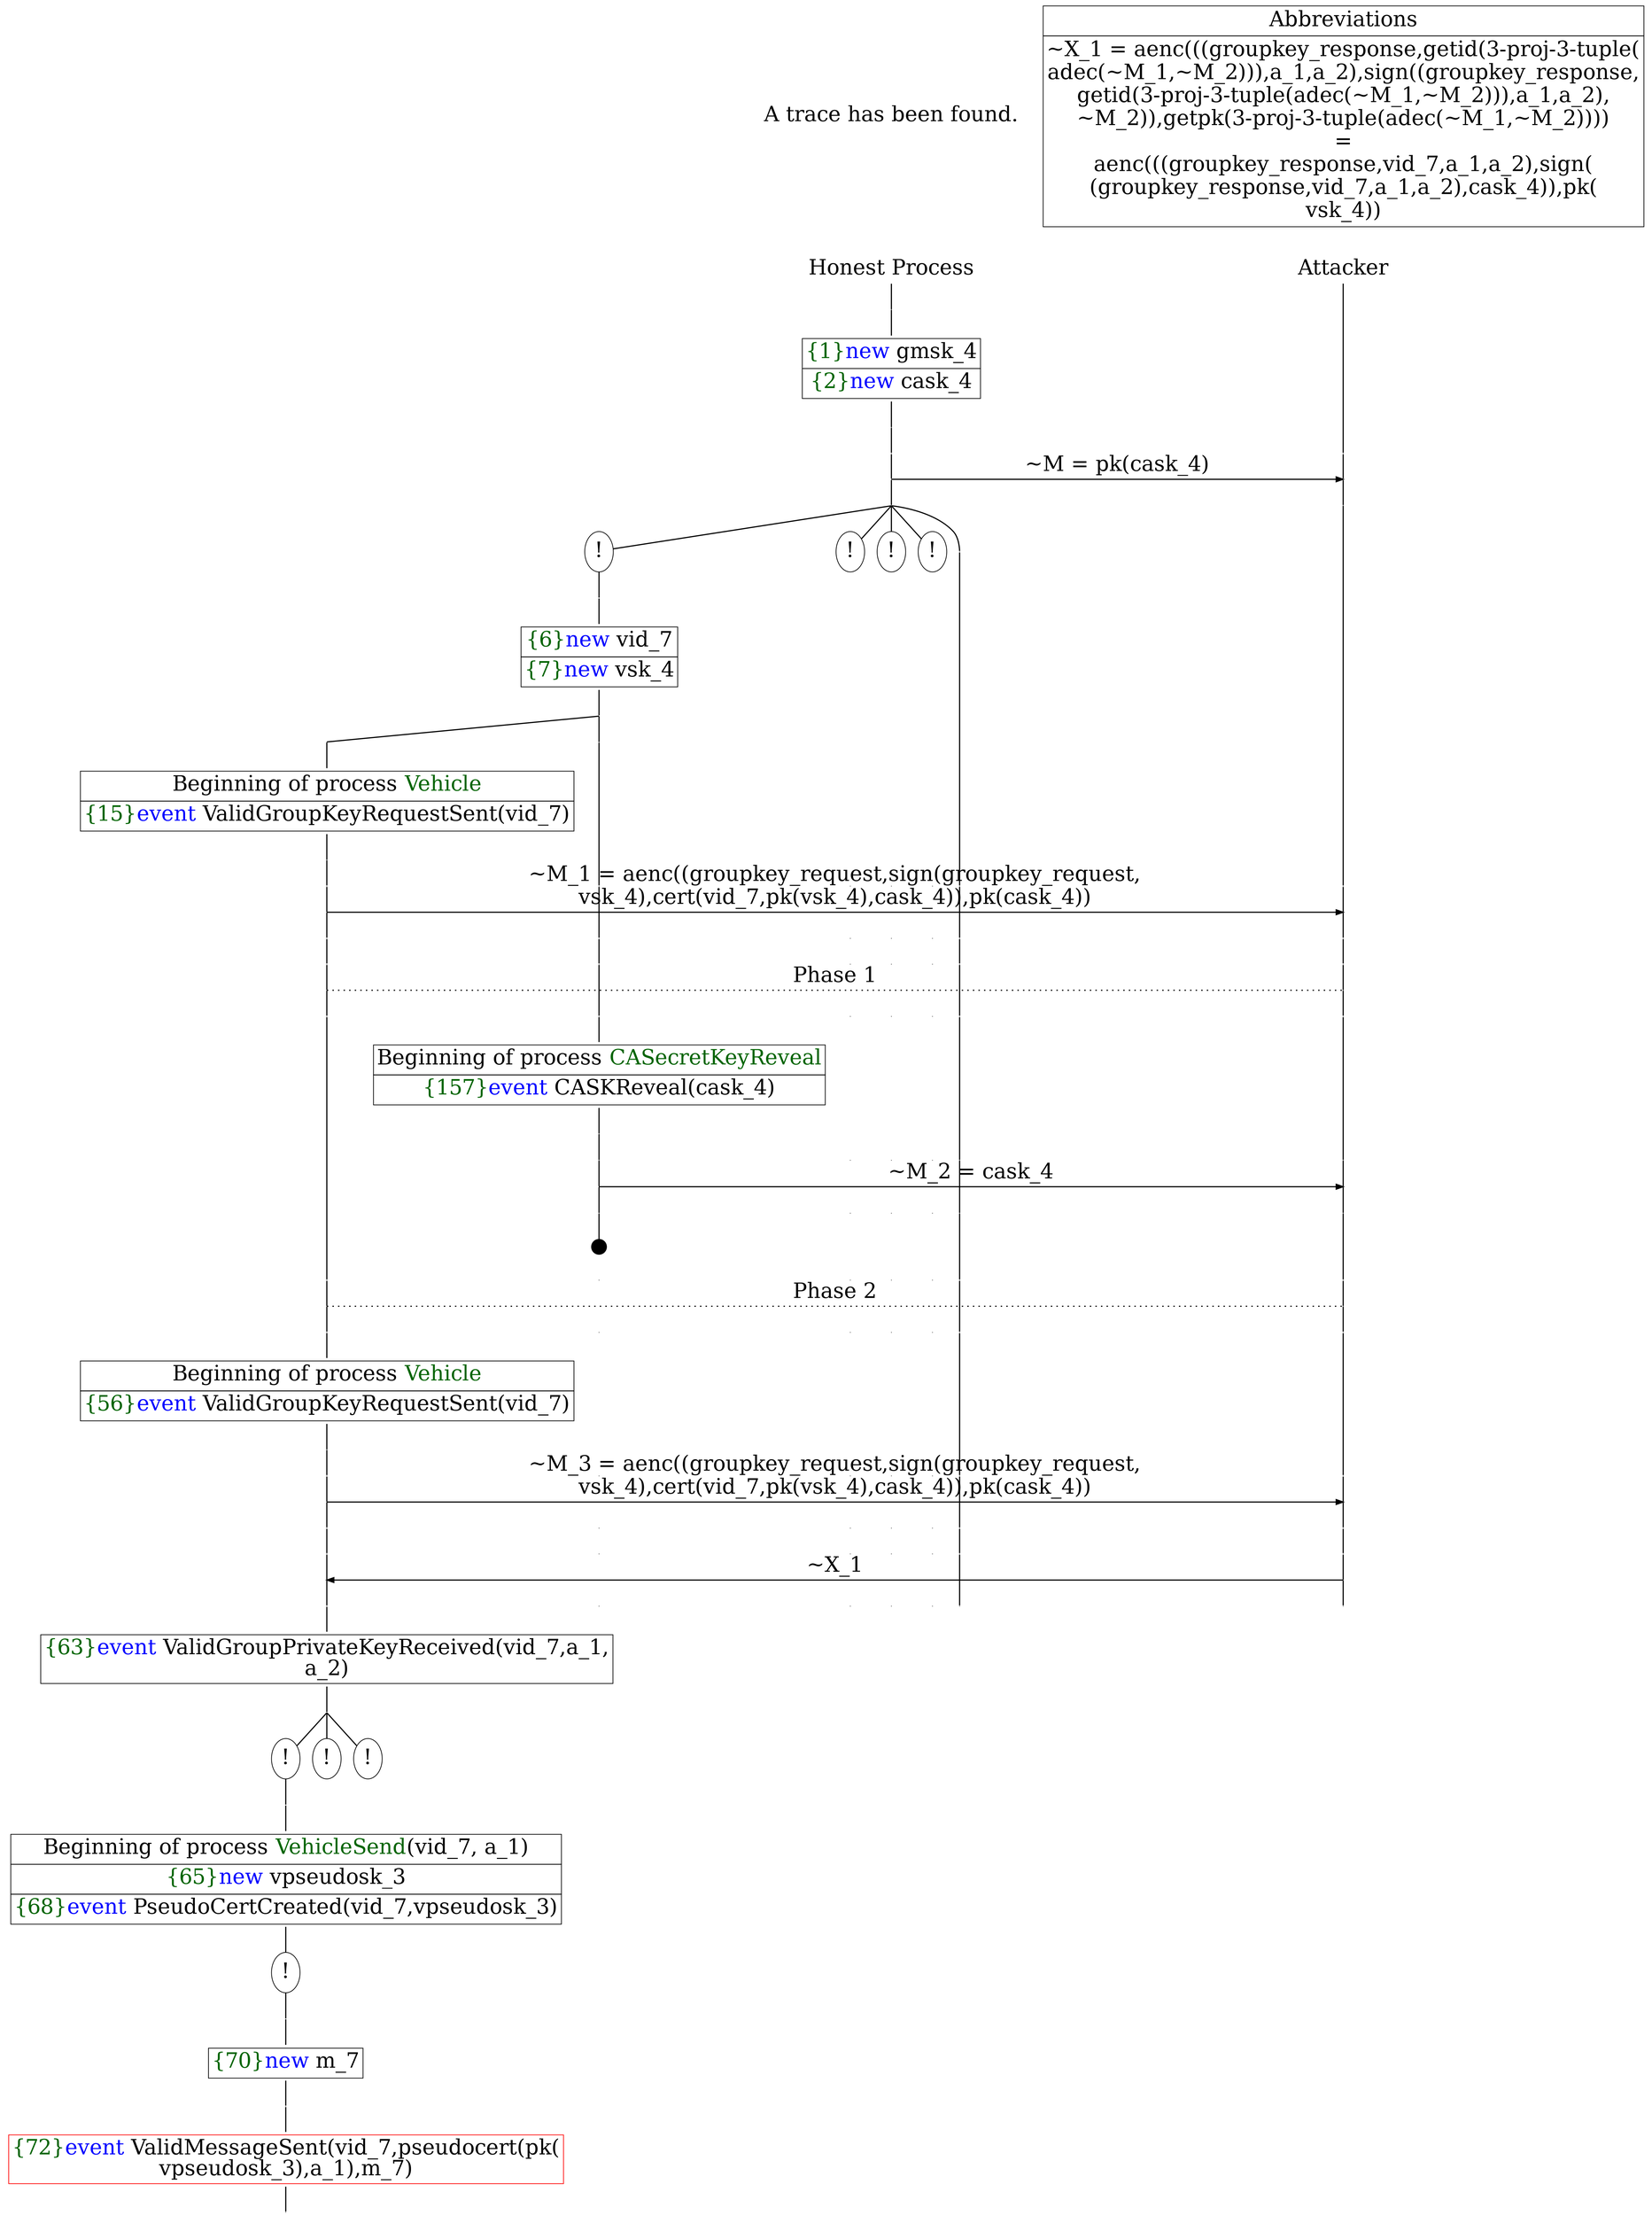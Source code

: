 digraph {
graph [ordering = out]
edge [arrowhead = none, penwidth = 1.6, fontsize = 30]
node [shape = point, width = 0, height = 0, fontsize = 30]
Trace [label = <A trace has been found.<br/>
>, shape = plaintext]
P0__0 [label = "Honest Process", shape = plaintext]
P__0 [label = "Attacker", shape = plaintext]
Trace -> P0__0 [label = "", style = invisible, weight = 100]{rank = same; P0__0 P__0}
P0__0 -> P0__1 [label = <>, weight = 100]
P0__1 -> P0__2 [label = <>, weight = 100]
P0__2 [shape = plaintext, label = <<TABLE BORDER="0" CELLBORDER="1" CELLSPACING="0" CELLPADDING="4"> <TR><TD><FONT COLOR="darkgreen">{1}</FONT><FONT COLOR="blue">new </FONT>gmsk_4</TD></TR><TR><TD><FONT COLOR="darkgreen">{2}</FONT><FONT COLOR="blue">new </FONT>cask_4</TD></TR></TABLE>>]
P0__2 -> P0__3 [label = <>, weight = 100]
P0__3 -> P0__4 [label = <>, weight = 100]
P__0 -> P__1 [label = <>, weight = 100]
{rank = same; P__1 P0__4}
P0__4 -> P0__5 [label = <>, weight = 100]
P__1 -> P__2 [label = <>, weight = 100]
{rank = same; P__2 P0__5}
P0__5 -> P__2 [label = <~M = pk(cask_4)>, arrowhead = normal]
P0__5 -> P0__6 [label = <>, weight = 100]
P__2 -> P__3 [label = <>, weight = 100]
{rank = same; P__3 P0__6}
/*RPar */
P0__6 -> P0_4__6 [label = <>]
P0__6 -> P0_3__6 [label = <>]
P0__6 -> P0_2__6 [label = <>]
P0__6 -> P0_1__6 [label = <>]
P0__6 -> P0_0__6 [label = <>]
P0__6 [label = "", fixedsize = false, width = 0, height = 0, shape = none]
{rank = same; P0_0__6 P0_1__6 P0_2__6 P0_3__6 P0_4__6}
P0_1__6 [label = "!", shape = ellipse]
P0_2__6 [label = "!", shape = ellipse]
P0_3__6 [label = "!", shape = ellipse]
P0_4__6 [label = "!", shape = ellipse]
P0_4_0__6 [label = "", fixedsize = false, width = 0, height = 0, shape = none]
P0_4__6 -> P0_4_0__6 [label = <>, weight = 100]
P0_4_0__6 -> P0_4_0__7 [label = <>, weight = 100]
P0_4_0__7 [shape = plaintext, label = <<TABLE BORDER="0" CELLBORDER="1" CELLSPACING="0" CELLPADDING="4"> <TR><TD><FONT COLOR="darkgreen">{6}</FONT><FONT COLOR="blue">new </FONT>vid_7</TD></TR><TR><TD><FONT COLOR="darkgreen">{7}</FONT><FONT COLOR="blue">new </FONT>vsk_4</TD></TR></TABLE>>]
P0_4_0__7 -> P0_4_0__8 [label = <>, weight = 100]
/*RPar */
P0_4_0__8 -> P0_4_0_1__8 [label = <>]
P0_4_0__8 -> P0_4_0_0__8 [label = <>]
P0_4_0__8 [label = "", fixedsize = false, width = 0, height = 0, shape = none]
{rank = same; P0_4_0_0__8 P0_4_0_1__8}
P0_4_0_1__8 -> P0_4_0_1__9 [label = <>, weight = 100]
P0_4_0_1__9 [shape = plaintext, label = <<TABLE BORDER="0" CELLBORDER="1" CELLSPACING="0" CELLPADDING="4"> <TR><TD>Beginning of process <FONT COLOR="darkgreen">Vehicle</FONT></TD></TR><TR><TD><FONT COLOR="darkgreen">{15}</FONT><FONT COLOR="blue">event</FONT> ValidGroupKeyRequestSent(vid_7)</TD></TR></TABLE>>]
P0_4_0_1__9 -> P0_4_0_1__10 [label = <>, weight = 100]
P0_4_0_1__10 -> P0_4_0_1__11 [label = <>, weight = 100]
P0_4_0_0__8 -> P0_4_0_0__9 [label = <>, weight = 100]
P0_3__7 [label = "", style = invisible]
P0_3__6 -> P0_3__7 [label = <>, weight = 100, style = invisible]
P0_2__7 [label = "", style = invisible]
P0_2__6 -> P0_2__7 [label = <>, weight = 100, style = invisible]
P0_1__7 [label = "", style = invisible]
P0_1__6 -> P0_1__7 [label = <>, weight = 100, style = invisible]
P0_0__6 -> P0_0__7 [label = <>, weight = 100]
P__3 -> P__4 [label = <>, weight = 100]
{rank = same; P__4 P0_0__7 P0_1__7 P0_2__7 P0_3__7 P0_4_0_0__9 P0_4_0_1__11}
P0_4_0_1__11 -> P0_4_0_1__12 [label = <>, weight = 100]
P__4 -> P__5 [label = <>, weight = 100]
{rank = same; P__5 P0_4_0_1__12}
P0_4_0_1__12 -> P__5 [label = <~M_1 = aenc((groupkey_request,sign(groupkey_request,<br/>
vsk_4),cert(vid_7,pk(vsk_4),cask_4)),pk(cask_4))>, arrowhead = normal]
P0_4_0_1__12 -> P0_4_0_1__13 [label = <>, weight = 100]
P0_4_0_0__9 -> P0_4_0_0__10 [label = <>, weight = 100]
P0_3__8 [label = "", style = invisible]
P0_3__7 -> P0_3__8 [label = <>, weight = 100, style = invisible]
P0_2__8 [label = "", style = invisible]
P0_2__7 -> P0_2__8 [label = <>, weight = 100, style = invisible]
P0_1__8 [label = "", style = invisible]
P0_1__7 -> P0_1__8 [label = <>, weight = 100, style = invisible]
P0_0__7 -> P0_0__8 [label = <>, weight = 100]
P__5 -> P__6 [label = <>, weight = 100]
{rank = same; P__6 P0_0__8 P0_1__8 P0_2__8 P0_3__8 P0_4_0_0__10 P0_4_0_1__13}
P0_4_0_1__13 -> P0_4_0_1__14 [label = <>, weight = 100]
P0_4_0_0__10 -> P0_4_0_0__11 [label = <>, weight = 100]
P0_3__9 [label = "", style = invisible]
P0_3__8 -> P0_3__9 [label = <>, weight = 100, style = invisible]
P0_2__9 [label = "", style = invisible]
P0_2__8 -> P0_2__9 [label = <>, weight = 100, style = invisible]
P0_1__9 [label = "", style = invisible]
P0_1__8 -> P0_1__9 [label = <>, weight = 100, style = invisible]
P0_0__8 -> P0_0__9 [label = <>, weight = 100]
P__6 -> P__7 [label = <>, weight = 100]
{rank = same; P__7 P0_0__9 P0_1__9 P0_2__9 P0_3__9 P0_4_0_0__11 P0_4_0_1__14}
P0_4_0_1__14 -> P0_4_0_1__15 [label = <>, weight = 100]
P__7 -> P__8 [label = <>, weight = 100]
{rank = same; P__8 P0_4_0_1__15}
P0_4_0_1__15 -> P__8 [label = <Phase 1>, style = dotted]
P0_4_0_1__15 -> P0_4_0_1__16 [label = <>, weight = 100]
P0_4_0_0__11 -> P0_4_0_0__12 [label = <>, weight = 100]
P0_3__10 [label = "", style = invisible]
P0_3__9 -> P0_3__10 [label = <>, weight = 100, style = invisible]
P0_2__10 [label = "", style = invisible]
P0_2__9 -> P0_2__10 [label = <>, weight = 100, style = invisible]
P0_1__10 [label = "", style = invisible]
P0_1__9 -> P0_1__10 [label = <>, weight = 100, style = invisible]
P0_0__9 -> P0_0__10 [label = <>, weight = 100]
P__8 -> P__9 [label = <>, weight = 100]
{rank = same; P__9 P0_0__10 P0_1__10 P0_2__10 P0_3__10 P0_4_0_0__12 P0_4_0_1__16}
P0_4_0_0__12 -> P0_4_0_0__13 [label = <>, weight = 100]
P0_4_0_0__13 [shape = plaintext, label = <<TABLE BORDER="0" CELLBORDER="1" CELLSPACING="0" CELLPADDING="4"> <TR><TD>Beginning of process <FONT COLOR="darkgreen">CASecretKeyReveal</FONT></TD></TR><TR><TD><FONT COLOR="darkgreen">{157}</FONT><FONT COLOR="blue">event</FONT> CASKReveal(cask_4)</TD></TR></TABLE>>]
P0_4_0_0__13 -> P0_4_0_0__14 [label = <>, weight = 100]
P0_4_0_0__14 -> P0_4_0_0__15 [label = <>, weight = 100]
P0_3__11 [label = "", style = invisible]
P0_3__10 -> P0_3__11 [label = <>, weight = 100, style = invisible]
P0_2__11 [label = "", style = invisible]
P0_2__10 -> P0_2__11 [label = <>, weight = 100, style = invisible]
P0_1__11 [label = "", style = invisible]
P0_1__10 -> P0_1__11 [label = <>, weight = 100, style = invisible]
P0_0__10 -> P0_0__11 [label = <>, weight = 100]
P__9 -> P__10 [label = <>, weight = 100]
{rank = same; P__10 P0_0__11 P0_1__11 P0_2__11 P0_3__11 P0_4_0_0__15}
P0_4_0_0__15 -> P0_4_0_0__16 [label = <>, weight = 100]
P__10 -> P__11 [label = <>, weight = 100]
{rank = same; P__11 P0_4_0_0__16}
P0_4_0_0__16 -> P__11 [label = <~M_2 = cask_4>, arrowhead = normal]
P0_4_0_0__16 -> P0_4_0_0__17 [label = <>, weight = 100]
P0_3__12 [label = "", style = invisible]
P0_3__11 -> P0_3__12 [label = <>, weight = 100, style = invisible]
P0_2__12 [label = "", style = invisible]
P0_2__11 -> P0_2__12 [label = <>, weight = 100, style = invisible]
P0_1__12 [label = "", style = invisible]
P0_1__11 -> P0_1__12 [label = <>, weight = 100, style = invisible]
P0_0__11 -> P0_0__12 [label = <>, weight = 100]
P__11 -> P__12 [label = <>, weight = 100]
{rank = same; P__12 P0_0__12 P0_1__12 P0_2__12 P0_3__12 P0_4_0_0__17}
P0_4_0_0__18 [label = "", width = 0.3, height = 0.3]
P0_4_0_0__17 -> P0_4_0_0__18 [label = <>, weight = 100]
P0_4_0_1__16 -> P0_4_0_1__17 [label = <>, weight = 100]
P0_4_0_0__19 [label = "", style = invisible]
P0_4_0_0__18 -> P0_4_0_0__19 [label = <>, weight = 100, style = invisible]
P0_3__13 [label = "", style = invisible]
P0_3__12 -> P0_3__13 [label = <>, weight = 100, style = invisible]
P0_2__13 [label = "", style = invisible]
P0_2__12 -> P0_2__13 [label = <>, weight = 100, style = invisible]
P0_1__13 [label = "", style = invisible]
P0_1__12 -> P0_1__13 [label = <>, weight = 100, style = invisible]
P0_0__12 -> P0_0__13 [label = <>, weight = 100]
P__12 -> P__13 [label = <>, weight = 100]
{rank = same; P__13 P0_0__13 P0_1__13 P0_2__13 P0_3__13 P0_4_0_0__19 P0_4_0_1__17}
P0_4_0_1__17 -> P0_4_0_1__18 [label = <>, weight = 100]
P__13 -> P__14 [label = <>, weight = 100]
{rank = same; P__14 P0_4_0_1__18}
P0_4_0_1__18 -> P__14 [label = <Phase 2>, style = dotted]
P0_4_0_1__18 -> P0_4_0_1__19 [label = <>, weight = 100]
P0_4_0_0__20 [label = "", style = invisible]
P0_4_0_0__19 -> P0_4_0_0__20 [label = <>, weight = 100, style = invisible]
P0_3__14 [label = "", style = invisible]
P0_3__13 -> P0_3__14 [label = <>, weight = 100, style = invisible]
P0_2__14 [label = "", style = invisible]
P0_2__13 -> P0_2__14 [label = <>, weight = 100, style = invisible]
P0_1__14 [label = "", style = invisible]
P0_1__13 -> P0_1__14 [label = <>, weight = 100, style = invisible]
P0_0__13 -> P0_0__14 [label = <>, weight = 100]
P__14 -> P__15 [label = <>, weight = 100]
{rank = same; P__15 P0_0__14 P0_1__14 P0_2__14 P0_3__14 P0_4_0_0__20 P0_4_0_1__19}
P0_4_0_1__19 -> P0_4_0_1__20 [label = <>, weight = 100]
P0_4_0_1__20 [shape = plaintext, label = <<TABLE BORDER="0" CELLBORDER="1" CELLSPACING="0" CELLPADDING="4"> <TR><TD>Beginning of process <FONT COLOR="darkgreen">Vehicle</FONT></TD></TR><TR><TD><FONT COLOR="darkgreen">{56}</FONT><FONT COLOR="blue">event</FONT> ValidGroupKeyRequestSent(vid_7)</TD></TR></TABLE>>]
P0_4_0_1__20 -> P0_4_0_1__21 [label = <>, weight = 100]
P0_4_0_1__21 -> P0_4_0_1__22 [label = <>, weight = 100]
P0_4_0_0__21 [label = "", style = invisible]
P0_4_0_0__20 -> P0_4_0_0__21 [label = <>, weight = 100, style = invisible]
P0_3__15 [label = "", style = invisible]
P0_3__14 -> P0_3__15 [label = <>, weight = 100, style = invisible]
P0_2__15 [label = "", style = invisible]
P0_2__14 -> P0_2__15 [label = <>, weight = 100, style = invisible]
P0_1__15 [label = "", style = invisible]
P0_1__14 -> P0_1__15 [label = <>, weight = 100, style = invisible]
P0_0__14 -> P0_0__15 [label = <>, weight = 100]
P__15 -> P__16 [label = <>, weight = 100]
{rank = same; P__16 P0_0__15 P0_1__15 P0_2__15 P0_3__15 P0_4_0_0__21 P0_4_0_1__22}
P0_4_0_1__22 -> P0_4_0_1__23 [label = <>, weight = 100]
P__16 -> P__17 [label = <>, weight = 100]
{rank = same; P__17 P0_4_0_1__23}
P0_4_0_1__23 -> P__17 [label = <~M_3 = aenc((groupkey_request,sign(groupkey_request,<br/>
vsk_4),cert(vid_7,pk(vsk_4),cask_4)),pk(cask_4))>, arrowhead = normal]
P0_4_0_1__23 -> P0_4_0_1__24 [label = <>, weight = 100]
P0_4_0_0__22 [label = "", style = invisible]
P0_4_0_0__21 -> P0_4_0_0__22 [label = <>, weight = 100, style = invisible]
P0_3__16 [label = "", style = invisible]
P0_3__15 -> P0_3__16 [label = <>, weight = 100, style = invisible]
P0_2__16 [label = "", style = invisible]
P0_2__15 -> P0_2__16 [label = <>, weight = 100, style = invisible]
P0_1__16 [label = "", style = invisible]
P0_1__15 -> P0_1__16 [label = <>, weight = 100, style = invisible]
P0_0__15 -> P0_0__16 [label = <>, weight = 100]
P__17 -> P__18 [label = <>, weight = 100]
{rank = same; P__18 P0_0__16 P0_1__16 P0_2__16 P0_3__16 P0_4_0_0__22 P0_4_0_1__24}
P0_4_0_1__24 -> P0_4_0_1__25 [label = <>, weight = 100]
P0_4_0_0__23 [label = "", style = invisible]
P0_4_0_0__22 -> P0_4_0_0__23 [label = <>, weight = 100, style = invisible]
P0_3__17 [label = "", style = invisible]
P0_3__16 -> P0_3__17 [label = <>, weight = 100, style = invisible]
P0_2__17 [label = "", style = invisible]
P0_2__16 -> P0_2__17 [label = <>, weight = 100, style = invisible]
P0_1__17 [label = "", style = invisible]
P0_1__16 -> P0_1__17 [label = <>, weight = 100, style = invisible]
P0_0__16 -> P0_0__17 [label = <>, weight = 100]
P__18 -> P__19 [label = <>, weight = 100]
{rank = same; P__19 P0_0__17 P0_1__17 P0_2__17 P0_3__17 P0_4_0_0__23 P0_4_0_1__25}
P0_4_0_1__25 -> P0_4_0_1__26 [label = <>, weight = 100]
P__19 -> P__20 [label = <>, weight = 100]
{rank = same; P__20 P0_4_0_1__26}
P0_4_0_1__26 -> P__20 [label = <~X_1>, dir = back, arrowhead = normal]
P0_4_0_1__26 -> P0_4_0_1__27 [label = <>, weight = 100]
P0_4_0_0__24 [label = "", style = invisible]
P0_4_0_0__23 -> P0_4_0_0__24 [label = <>, weight = 100, style = invisible]
P0_3__18 [label = "", style = invisible]
P0_3__17 -> P0_3__18 [label = <>, weight = 100, style = invisible]
P0_2__18 [label = "", style = invisible]
P0_2__17 -> P0_2__18 [label = <>, weight = 100, style = invisible]
P0_1__18 [label = "", style = invisible]
P0_1__17 -> P0_1__18 [label = <>, weight = 100, style = invisible]
P0_0__17 -> P0_0__18 [label = <>, weight = 100]
P__20 -> P__21 [label = <>, weight = 100]
{rank = same; P__21 P0_0__18 P0_1__18 P0_2__18 P0_3__18 P0_4_0_0__24 P0_4_0_1__27}
P0_4_0_1__27 -> P0_4_0_1__28 [label = <>, weight = 100]
P0_4_0_1__28 [shape = plaintext, label = <<TABLE BORDER="0" CELLBORDER="1" CELLSPACING="0" CELLPADDING="4"> <TR><TD><FONT COLOR="darkgreen">{63}</FONT><FONT COLOR="blue">event</FONT> ValidGroupPrivateKeyReceived(vid_7,a_1,<br/>
a_2)</TD></TR></TABLE>>]
P0_4_0_1__28 -> P0_4_0_1__29 [label = <>, weight = 100]
/*RPar */
P0_4_0_1__29 -> P0_4_0_1_2__29 [label = <>]
P0_4_0_1__29 -> P0_4_0_1_1__29 [label = <>]
P0_4_0_1__29 -> P0_4_0_1_0__29 [label = <>]
P0_4_0_1__29 [label = "", fixedsize = false, width = 0, height = 0, shape = none]
{rank = same; P0_4_0_1_0__29 P0_4_0_1_1__29 P0_4_0_1_2__29}
P0_4_0_1_0__29 [label = "!", shape = ellipse]
P0_4_0_1_1__29 [label = "!", shape = ellipse]
P0_4_0_1_2__29 [label = "!", shape = ellipse]
P0_4_0_1_2_0__29 [label = "", fixedsize = false, width = 0, height = 0, shape = none]
P0_4_0_1_2__29 -> P0_4_0_1_2_0__29 [label = <>, weight = 100]
P0_4_0_1_2_0__29 -> P0_4_0_1_2_0__30 [label = <>, weight = 100]
P0_4_0_1_2_0__30 [shape = plaintext, label = <<TABLE BORDER="0" CELLBORDER="1" CELLSPACING="0" CELLPADDING="4"> <TR><TD>Beginning of process <FONT COLOR="darkgreen">VehicleSend</FONT>(vid_7, a_1)</TD></TR><TR><TD><FONT COLOR="darkgreen">{65}</FONT><FONT COLOR="blue">new </FONT>vpseudosk_3</TD></TR><TR><TD><FONT COLOR="darkgreen">{68}</FONT><FONT COLOR="blue">event</FONT> PseudoCertCreated(vid_7,vpseudosk_3)<br/>
</TD></TR></TABLE>>]
P0_4_0_1_2_0__30 -> P0_4_0_1_2_0__31 [label = <>, weight = 100]
P0_4_0_1_2_0__31 [label = "!", shape = ellipse]
P0_4_0_1_2_0_0__31 [label = "", fixedsize = false, width = 0, height = 0, shape = none]
P0_4_0_1_2_0__31 -> P0_4_0_1_2_0_0__31 [label = <>, weight = 100]
P0_4_0_1_2_0_0__31 -> P0_4_0_1_2_0_0__32 [label = <>, weight = 100]
P0_4_0_1_2_0_0__32 [shape = plaintext, label = <<TABLE BORDER="0" CELLBORDER="1" CELLSPACING="0" CELLPADDING="4"> <TR><TD><FONT COLOR="darkgreen">{70}</FONT><FONT COLOR="blue">new </FONT>m_7</TD></TR></TABLE>>]
P0_4_0_1_2_0_0__32 -> P0_4_0_1_2_0_0__33 [label = <>, weight = 100]
P0_4_0_1_2_0_0__33 -> P0_4_0_1_2_0_0__34 [label = <>, weight = 100]
P0_4_0_1_2_0_0__34 [color = red, shape = plaintext, label = <<TABLE BORDER="0" CELLBORDER="1" CELLSPACING="0" CELLPADDING="4"> <TR><TD><FONT COLOR="darkgreen">{72}</FONT><FONT COLOR="blue">event</FONT> ValidMessageSent(vid_7,pseudocert(pk(<br/>
vpseudosk_3),a_1),m_7)</TD></TR></TABLE>>]
P0_4_0_1_2_0_0__34 -> P0_4_0_1_2_0_0__35 [label = <>, weight = 100]
Abbrev [shape = plaintext, label = <<TABLE BORDER="0" CELLBORDER="1" CELLSPACING="0" CELLPADDING="4"><TR> <TD> Abbreviations </TD></TR><TR><TD>~X_1 = aenc(((groupkey_response,getid(3-proj-3-tuple(<br/>
adec(~M_1,~M_2))),a_1,a_2),sign((groupkey_response,<br/>
getid(3-proj-3-tuple(adec(~M_1,~M_2))),a_1,a_2),<br/>
~M_2)),getpk(3-proj-3-tuple(adec(~M_1,~M_2))))<br/>
=<br/>
aenc(((groupkey_response,vid_7,a_1,a_2),sign(<br/>
(groupkey_response,vid_7,a_1,a_2),cask_4)),pk(<br/>
vsk_4))</TD></TR></TABLE>>]Abbrev -> P__0 [style = invisible, weight =100]}